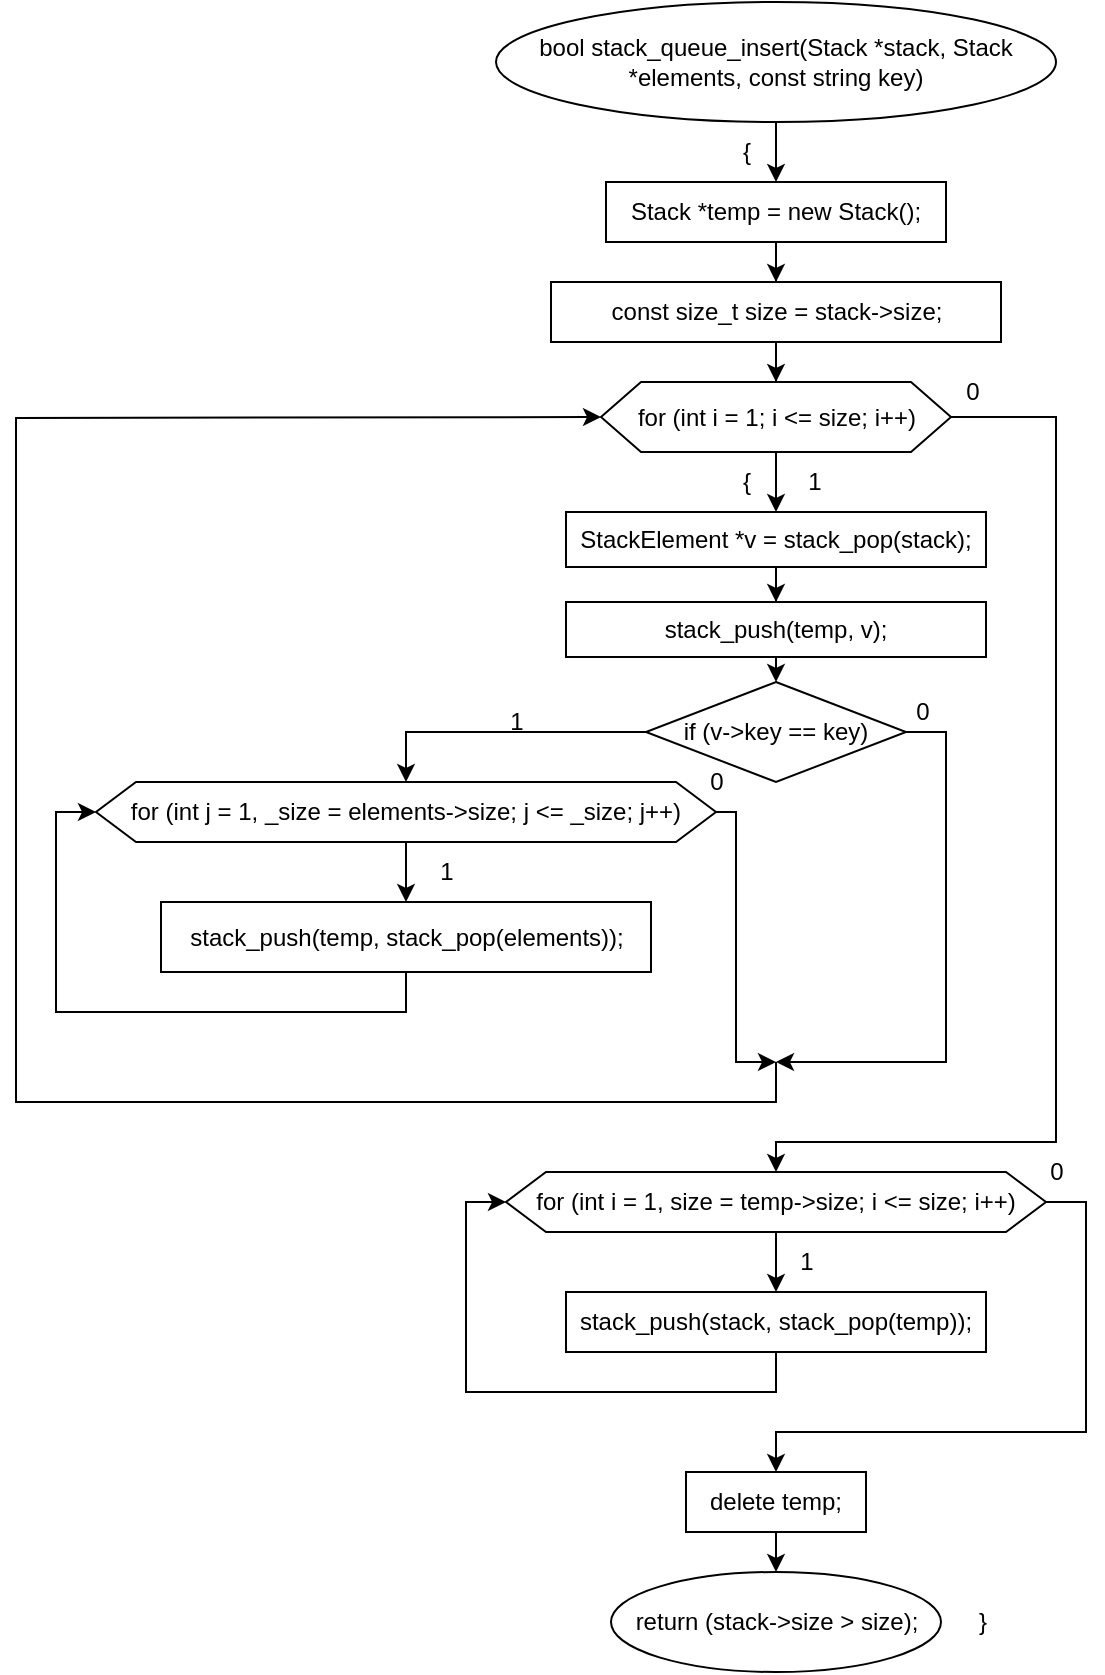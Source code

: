 <mxfile version="20.8.16" type="device"><diagram name="Страница 1" id="-ptkg97e9SZc9AwiQ2FW"><mxGraphModel dx="1050" dy="629" grid="1" gridSize="10" guides="1" tooltips="1" connect="1" arrows="1" fold="1" page="1" pageScale="1" pageWidth="827" pageHeight="1169" math="0" shadow="0"><root><mxCell id="0"/><mxCell id="1" parent="0"/><mxCell id="jDdxjcSbz2RTGrDXSIfl-5" value="" style="edgeStyle=orthogonalEdgeStyle;rounded=0;orthogonalLoop=1;jettySize=auto;html=1;" parent="1" source="jDdxjcSbz2RTGrDXSIfl-1" target="jDdxjcSbz2RTGrDXSIfl-4" edge="1"><mxGeometry relative="1" as="geometry"/></mxCell><mxCell id="jDdxjcSbz2RTGrDXSIfl-1" value="bool stack_queue_insert(Stack *stack, Stack *elements, const string key)" style="ellipse;whiteSpace=wrap;html=1;" parent="1" vertex="1"><mxGeometry x="360" y="80" width="280" height="60" as="geometry"/></mxCell><mxCell id="jDdxjcSbz2RTGrDXSIfl-8" value="" style="edgeStyle=orthogonalEdgeStyle;rounded=0;orthogonalLoop=1;jettySize=auto;html=1;" parent="1" source="jDdxjcSbz2RTGrDXSIfl-4" target="jDdxjcSbz2RTGrDXSIfl-7" edge="1"><mxGeometry relative="1" as="geometry"/></mxCell><mxCell id="jDdxjcSbz2RTGrDXSIfl-4" value="Stack *temp = new Stack();" style="whiteSpace=wrap;html=1;" parent="1" vertex="1"><mxGeometry x="415" y="170" width="170" height="30" as="geometry"/></mxCell><mxCell id="jDdxjcSbz2RTGrDXSIfl-6" value="{" style="text;html=1;align=center;verticalAlign=middle;resizable=0;points=[];autosize=1;strokeColor=none;fillColor=none;" parent="1" vertex="1"><mxGeometry x="470" y="140" width="30" height="30" as="geometry"/></mxCell><mxCell id="jDdxjcSbz2RTGrDXSIfl-10" value="" style="edgeStyle=orthogonalEdgeStyle;rounded=0;orthogonalLoop=1;jettySize=auto;html=1;" parent="1" source="jDdxjcSbz2RTGrDXSIfl-7" target="jDdxjcSbz2RTGrDXSIfl-9" edge="1"><mxGeometry relative="1" as="geometry"/></mxCell><mxCell id="jDdxjcSbz2RTGrDXSIfl-7" value="const size_t size = stack-&amp;gt;size;" style="whiteSpace=wrap;html=1;" parent="1" vertex="1"><mxGeometry x="387.5" y="220" width="225" height="30" as="geometry"/></mxCell><mxCell id="828u1GGyPPuFCwf4JpvO-3" value="" style="edgeStyle=orthogonalEdgeStyle;rounded=0;orthogonalLoop=1;jettySize=auto;html=1;" parent="1" source="jDdxjcSbz2RTGrDXSIfl-9" target="828u1GGyPPuFCwf4JpvO-2" edge="1"><mxGeometry relative="1" as="geometry"/></mxCell><mxCell id="828u1GGyPPuFCwf4JpvO-20" style="edgeStyle=orthogonalEdgeStyle;rounded=0;orthogonalLoop=1;jettySize=auto;html=1;exitX=1;exitY=0.5;exitDx=0;exitDy=0;entryX=0.5;entryY=0;entryDx=0;entryDy=0;" parent="1" source="jDdxjcSbz2RTGrDXSIfl-9" target="jDdxjcSbz2RTGrDXSIfl-24" edge="1"><mxGeometry relative="1" as="geometry"><Array as="points"><mxPoint x="640" y="288"/><mxPoint x="640" y="650"/><mxPoint x="500" y="650"/></Array></mxGeometry></mxCell><mxCell id="jDdxjcSbz2RTGrDXSIfl-9" value="for (int i = 1; i &amp;lt;= size; i++)" style="shape=hexagon;perimeter=hexagonPerimeter2;whiteSpace=wrap;html=1;fixedSize=1;" parent="1" vertex="1"><mxGeometry x="412.5" y="270" width="175" height="35" as="geometry"/></mxCell><mxCell id="jDdxjcSbz2RTGrDXSIfl-30" style="edgeStyle=orthogonalEdgeStyle;rounded=0;orthogonalLoop=1;jettySize=auto;html=1;exitX=0.5;exitY=1;exitDx=0;exitDy=0;entryX=0.5;entryY=0;entryDx=0;entryDy=0;" parent="1" source="jDdxjcSbz2RTGrDXSIfl-24" target="jDdxjcSbz2RTGrDXSIfl-28" edge="1"><mxGeometry relative="1" as="geometry"/></mxCell><mxCell id="jDdxjcSbz2RTGrDXSIfl-35" style="edgeStyle=orthogonalEdgeStyle;rounded=0;orthogonalLoop=1;jettySize=auto;html=1;exitX=1;exitY=0.5;exitDx=0;exitDy=0;entryX=0.5;entryY=0;entryDx=0;entryDy=0;" parent="1" source="jDdxjcSbz2RTGrDXSIfl-24" target="jDdxjcSbz2RTGrDXSIfl-34" edge="1"><mxGeometry relative="1" as="geometry"><Array as="points"><mxPoint x="655" y="680"/><mxPoint x="655" y="795"/><mxPoint x="500" y="795"/></Array></mxGeometry></mxCell><mxCell id="jDdxjcSbz2RTGrDXSIfl-24" value="for (int i = 1, size = temp-&amp;gt;size; i &amp;lt;= size; i++)" style="shape=hexagon;perimeter=hexagonPerimeter2;whiteSpace=wrap;html=1;fixedSize=1;" parent="1" vertex="1"><mxGeometry x="365" y="665" width="270" height="30" as="geometry"/></mxCell><mxCell id="jDdxjcSbz2RTGrDXSIfl-33" style="edgeStyle=orthogonalEdgeStyle;rounded=0;orthogonalLoop=1;jettySize=auto;html=1;exitX=0.5;exitY=1;exitDx=0;exitDy=0;entryX=0;entryY=0.5;entryDx=0;entryDy=0;" parent="1" source="jDdxjcSbz2RTGrDXSIfl-28" target="jDdxjcSbz2RTGrDXSIfl-24" edge="1"><mxGeometry relative="1" as="geometry"/></mxCell><mxCell id="jDdxjcSbz2RTGrDXSIfl-28" value="stack_push(stack, stack_pop(temp));" style="whiteSpace=wrap;html=1;" parent="1" vertex="1"><mxGeometry x="395" y="725" width="210" height="30" as="geometry"/></mxCell><mxCell id="jDdxjcSbz2RTGrDXSIfl-32" value="1" style="text;html=1;align=center;verticalAlign=middle;resizable=0;points=[];autosize=1;strokeColor=none;fillColor=none;" parent="1" vertex="1"><mxGeometry x="500" y="695" width="30" height="30" as="geometry"/></mxCell><mxCell id="jDdxjcSbz2RTGrDXSIfl-38" style="edgeStyle=orthogonalEdgeStyle;rounded=0;orthogonalLoop=1;jettySize=auto;html=1;exitX=0.5;exitY=1;exitDx=0;exitDy=0;entryX=0.5;entryY=0;entryDx=0;entryDy=0;" parent="1" source="jDdxjcSbz2RTGrDXSIfl-34" target="jDdxjcSbz2RTGrDXSIfl-37" edge="1"><mxGeometry relative="1" as="geometry"/></mxCell><mxCell id="jDdxjcSbz2RTGrDXSIfl-34" value="delete temp;" style="whiteSpace=wrap;html=1;" parent="1" vertex="1"><mxGeometry x="455" y="815" width="90" height="30" as="geometry"/></mxCell><mxCell id="jDdxjcSbz2RTGrDXSIfl-36" value="0" style="text;html=1;align=center;verticalAlign=middle;resizable=0;points=[];autosize=1;strokeColor=none;fillColor=none;" parent="1" vertex="1"><mxGeometry x="625" y="650" width="30" height="30" as="geometry"/></mxCell><mxCell id="jDdxjcSbz2RTGrDXSIfl-37" value="&lt;div&gt;return (stack-&amp;gt;size &amp;gt; size);&lt;/div&gt;" style="ellipse;whiteSpace=wrap;html=1;" parent="1" vertex="1"><mxGeometry x="417.5" y="865" width="165" height="50" as="geometry"/></mxCell><mxCell id="jDdxjcSbz2RTGrDXSIfl-40" value="}" style="text;html=1;align=center;verticalAlign=middle;resizable=0;points=[];autosize=1;strokeColor=none;fillColor=none;" parent="1" vertex="1"><mxGeometry x="587.5" y="875" width="30" height="30" as="geometry"/></mxCell><mxCell id="828u1GGyPPuFCwf4JpvO-6" value="" style="edgeStyle=orthogonalEdgeStyle;rounded=0;orthogonalLoop=1;jettySize=auto;html=1;" parent="1" source="828u1GGyPPuFCwf4JpvO-2" target="828u1GGyPPuFCwf4JpvO-5" edge="1"><mxGeometry relative="1" as="geometry"/></mxCell><mxCell id="828u1GGyPPuFCwf4JpvO-2" value="StackElement *v = stack_pop(stack);" style="whiteSpace=wrap;html=1;" parent="1" vertex="1"><mxGeometry x="395" y="335" width="210" height="27.5" as="geometry"/></mxCell><mxCell id="828u1GGyPPuFCwf4JpvO-4" value="1" style="text;html=1;align=center;verticalAlign=middle;resizable=0;points=[];autosize=1;strokeColor=none;fillColor=none;" parent="1" vertex="1"><mxGeometry x="504" y="305" width="30" height="30" as="geometry"/></mxCell><mxCell id="828u1GGyPPuFCwf4JpvO-9" style="edgeStyle=orthogonalEdgeStyle;rounded=0;orthogonalLoop=1;jettySize=auto;html=1;exitX=0.5;exitY=1;exitDx=0;exitDy=0;entryX=0.5;entryY=0;entryDx=0;entryDy=0;" parent="1" source="828u1GGyPPuFCwf4JpvO-5" target="828u1GGyPPuFCwf4JpvO-8" edge="1"><mxGeometry relative="1" as="geometry"/></mxCell><mxCell id="828u1GGyPPuFCwf4JpvO-5" value="stack_push(temp, v);" style="whiteSpace=wrap;html=1;" parent="1" vertex="1"><mxGeometry x="395" y="380" width="210" height="27.5" as="geometry"/></mxCell><mxCell id="828u1GGyPPuFCwf4JpvO-12" style="edgeStyle=orthogonalEdgeStyle;rounded=0;orthogonalLoop=1;jettySize=auto;html=1;exitX=0;exitY=0.5;exitDx=0;exitDy=0;entryX=0.5;entryY=0;entryDx=0;entryDy=0;" parent="1" source="828u1GGyPPuFCwf4JpvO-8" target="S23wbdXzF-hCEzq0vmLE-1" edge="1"><mxGeometry relative="1" as="geometry"><mxPoint x="335" y="500" as="targetPoint"/></mxGeometry></mxCell><mxCell id="S23wbdXzF-hCEzq0vmLE-7" style="edgeStyle=orthogonalEdgeStyle;rounded=0;orthogonalLoop=1;jettySize=auto;html=1;exitX=1;exitY=0.5;exitDx=0;exitDy=0;" edge="1" parent="1" source="828u1GGyPPuFCwf4JpvO-8"><mxGeometry relative="1" as="geometry"><mxPoint x="500" y="610" as="targetPoint"/><Array as="points"><mxPoint x="585" y="445"/><mxPoint x="585" y="610"/></Array></mxGeometry></mxCell><mxCell id="828u1GGyPPuFCwf4JpvO-8" value="if (v-&amp;gt;key == key)" style="rhombus;whiteSpace=wrap;html=1;" parent="1" vertex="1"><mxGeometry x="435" y="420" width="130" height="50" as="geometry"/></mxCell><mxCell id="828u1GGyPPuFCwf4JpvO-15" value="0" style="text;html=1;align=center;verticalAlign=middle;resizable=0;points=[];autosize=1;strokeColor=none;fillColor=none;" parent="1" vertex="1"><mxGeometry x="557.5" y="420" width="30" height="30" as="geometry"/></mxCell><mxCell id="828u1GGyPPuFCwf4JpvO-16" value="1" style="text;html=1;align=center;verticalAlign=middle;resizable=0;points=[];autosize=1;strokeColor=none;fillColor=none;" parent="1" vertex="1"><mxGeometry x="355" y="425" width="30" height="30" as="geometry"/></mxCell><mxCell id="828u1GGyPPuFCwf4JpvO-17" value="{" style="text;html=1;align=center;verticalAlign=middle;resizable=0;points=[];autosize=1;strokeColor=none;fillColor=none;" parent="1" vertex="1"><mxGeometry x="470" y="305" width="30" height="30" as="geometry"/></mxCell><mxCell id="828u1GGyPPuFCwf4JpvO-21" value="0" style="text;html=1;align=center;verticalAlign=middle;resizable=0;points=[];autosize=1;strokeColor=none;fillColor=none;" parent="1" vertex="1"><mxGeometry x="582.5" y="260" width="30" height="30" as="geometry"/></mxCell><mxCell id="S23wbdXzF-hCEzq0vmLE-3" value="" style="edgeStyle=orthogonalEdgeStyle;rounded=0;orthogonalLoop=1;jettySize=auto;html=1;" edge="1" parent="1" source="S23wbdXzF-hCEzq0vmLE-1" target="S23wbdXzF-hCEzq0vmLE-2"><mxGeometry relative="1" as="geometry"/></mxCell><mxCell id="S23wbdXzF-hCEzq0vmLE-6" style="edgeStyle=orthogonalEdgeStyle;rounded=0;orthogonalLoop=1;jettySize=auto;html=1;exitX=1;exitY=0.5;exitDx=0;exitDy=0;" edge="1" parent="1" source="S23wbdXzF-hCEzq0vmLE-1"><mxGeometry relative="1" as="geometry"><mxPoint x="500" y="610" as="targetPoint"/><Array as="points"><mxPoint x="480" y="485"/><mxPoint x="480" y="610"/></Array></mxGeometry></mxCell><mxCell id="S23wbdXzF-hCEzq0vmLE-1" value="for (int j = 1, _size = elements-&amp;gt;size; j &amp;lt;= _size; j++)" style="shape=hexagon;perimeter=hexagonPerimeter2;whiteSpace=wrap;html=1;fixedSize=1;" vertex="1" parent="1"><mxGeometry x="160" y="470" width="310" height="30" as="geometry"/></mxCell><mxCell id="S23wbdXzF-hCEzq0vmLE-5" style="edgeStyle=orthogonalEdgeStyle;rounded=0;orthogonalLoop=1;jettySize=auto;html=1;exitX=0.5;exitY=1;exitDx=0;exitDy=0;entryX=0;entryY=0.5;entryDx=0;entryDy=0;" edge="1" parent="1" source="S23wbdXzF-hCEzq0vmLE-2" target="S23wbdXzF-hCEzq0vmLE-1"><mxGeometry relative="1" as="geometry"/></mxCell><mxCell id="S23wbdXzF-hCEzq0vmLE-2" value="stack_push(temp, stack_pop(elements));" style="whiteSpace=wrap;html=1;" vertex="1" parent="1"><mxGeometry x="192.5" y="530" width="245" height="35" as="geometry"/></mxCell><mxCell id="S23wbdXzF-hCEzq0vmLE-4" value="1" style="text;html=1;align=center;verticalAlign=middle;resizable=0;points=[];autosize=1;strokeColor=none;fillColor=none;" vertex="1" parent="1"><mxGeometry x="320" y="500" width="30" height="30" as="geometry"/></mxCell><mxCell id="S23wbdXzF-hCEzq0vmLE-8" value="0" style="text;html=1;align=center;verticalAlign=middle;resizable=0;points=[];autosize=1;strokeColor=none;fillColor=none;" vertex="1" parent="1"><mxGeometry x="455" y="455" width="30" height="30" as="geometry"/></mxCell><mxCell id="S23wbdXzF-hCEzq0vmLE-9" value="" style="endArrow=classic;html=1;rounded=0;entryX=0;entryY=0.5;entryDx=0;entryDy=0;" edge="1" parent="1" target="jDdxjcSbz2RTGrDXSIfl-9"><mxGeometry width="50" height="50" relative="1" as="geometry"><mxPoint x="500" y="610" as="sourcePoint"/><mxPoint x="440" y="510" as="targetPoint"/><Array as="points"><mxPoint x="500" y="630"/><mxPoint x="120" y="630"/><mxPoint x="120" y="288"/></Array></mxGeometry></mxCell></root></mxGraphModel></diagram></mxfile>